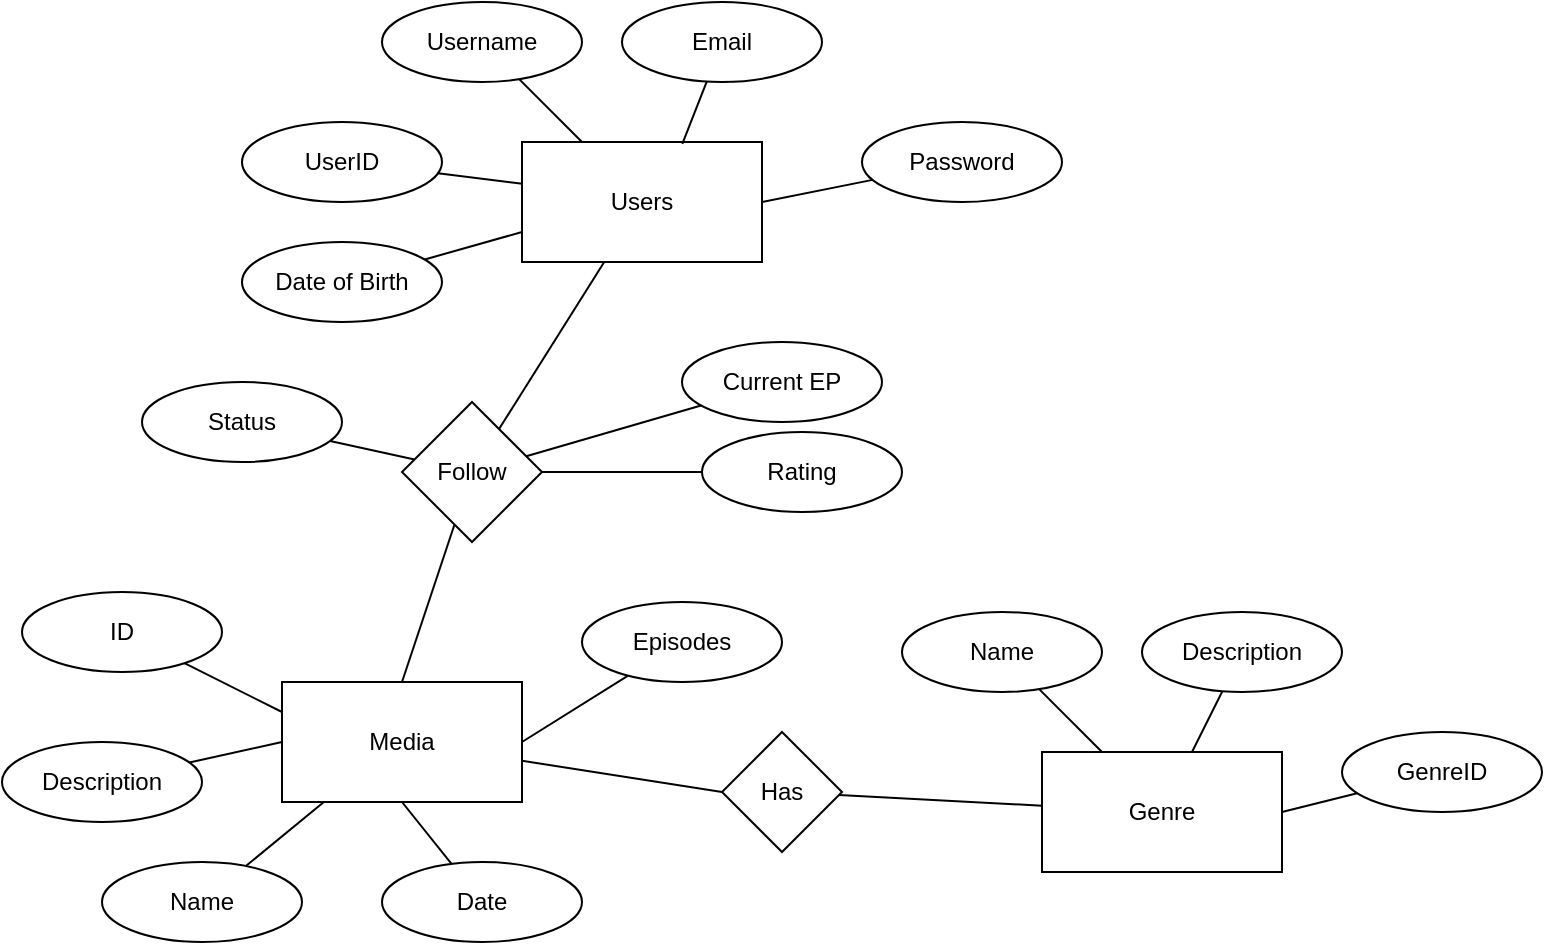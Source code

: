 <mxfile version="21.1.2" type="device">
  <diagram name="Page-1" id="8dew1xihkY2lVd3AX0zf">
    <mxGraphModel dx="1434" dy="858" grid="1" gridSize="10" guides="1" tooltips="1" connect="1" arrows="1" fold="1" page="1" pageScale="1" pageWidth="827" pageHeight="1169" math="0" shadow="0">
      <root>
        <mxCell id="0" />
        <mxCell id="1" parent="0" />
        <mxCell id="xMmdsGERJm4MfIX5CHhF-1" value="Users" style="rounded=0;whiteSpace=wrap;html=1;" parent="1" vertex="1">
          <mxGeometry x="300" y="340" width="120" height="60" as="geometry" />
        </mxCell>
        <mxCell id="f3BX9qjNCdy7rFjZDb9e-11" style="rounded=0;orthogonalLoop=1;jettySize=auto;html=1;endArrow=none;endFill=0;" parent="1" source="xMmdsGERJm4MfIX5CHhF-2" target="xMmdsGERJm4MfIX5CHhF-1" edge="1">
          <mxGeometry relative="1" as="geometry" />
        </mxCell>
        <mxCell id="xMmdsGERJm4MfIX5CHhF-2" value="Username" style="ellipse;whiteSpace=wrap;html=1;" parent="1" vertex="1">
          <mxGeometry x="230" y="270" width="100" height="40" as="geometry" />
        </mxCell>
        <mxCell id="f3BX9qjNCdy7rFjZDb9e-12" style="rounded=0;orthogonalLoop=1;jettySize=auto;html=1;endArrow=none;endFill=0;entryX=0.668;entryY=0.015;entryDx=0;entryDy=0;entryPerimeter=0;" parent="1" source="xMmdsGERJm4MfIX5CHhF-3" target="xMmdsGERJm4MfIX5CHhF-1" edge="1">
          <mxGeometry relative="1" as="geometry">
            <mxPoint x="360" y="340" as="targetPoint" />
          </mxGeometry>
        </mxCell>
        <mxCell id="xMmdsGERJm4MfIX5CHhF-3" value="Email" style="ellipse;whiteSpace=wrap;html=1;" parent="1" vertex="1">
          <mxGeometry x="350" y="270" width="100" height="40" as="geometry" />
        </mxCell>
        <mxCell id="f3BX9qjNCdy7rFjZDb9e-13" style="rounded=0;orthogonalLoop=1;jettySize=auto;html=1;entryX=1;entryY=0.5;entryDx=0;entryDy=0;endArrow=none;endFill=0;" parent="1" source="xMmdsGERJm4MfIX5CHhF-4" target="xMmdsGERJm4MfIX5CHhF-1" edge="1">
          <mxGeometry relative="1" as="geometry" />
        </mxCell>
        <mxCell id="xMmdsGERJm4MfIX5CHhF-4" value="Password" style="ellipse;whiteSpace=wrap;html=1;" parent="1" vertex="1">
          <mxGeometry x="470" y="330" width="100" height="40" as="geometry" />
        </mxCell>
        <mxCell id="f3BX9qjNCdy7rFjZDb9e-10" style="rounded=0;orthogonalLoop=1;jettySize=auto;html=1;endArrow=none;endFill=0;entryX=0.001;entryY=0.348;entryDx=0;entryDy=0;entryPerimeter=0;" parent="1" source="xMmdsGERJm4MfIX5CHhF-5" target="xMmdsGERJm4MfIX5CHhF-1" edge="1">
          <mxGeometry relative="1" as="geometry">
            <mxPoint x="300" y="370" as="targetPoint" />
          </mxGeometry>
        </mxCell>
        <mxCell id="xMmdsGERJm4MfIX5CHhF-5" value="UserID" style="ellipse;whiteSpace=wrap;html=1;" parent="1" vertex="1">
          <mxGeometry x="160" y="330" width="100" height="40" as="geometry" />
        </mxCell>
        <mxCell id="xMmdsGERJm4MfIX5CHhF-6" value="Genre" style="rounded=0;whiteSpace=wrap;html=1;" parent="1" vertex="1">
          <mxGeometry x="560" y="645" width="120" height="60" as="geometry" />
        </mxCell>
        <mxCell id="f3BX9qjNCdy7rFjZDb9e-3" style="rounded=0;orthogonalLoop=1;jettySize=auto;html=1;endArrow=none;endFill=0;" parent="1" source="xMmdsGERJm4MfIX5CHhF-7" target="xMmdsGERJm4MfIX5CHhF-6" edge="1">
          <mxGeometry relative="1" as="geometry" />
        </mxCell>
        <mxCell id="xMmdsGERJm4MfIX5CHhF-7" value="Name" style="ellipse;whiteSpace=wrap;html=1;" parent="1" vertex="1">
          <mxGeometry x="490" y="575" width="100" height="40" as="geometry" />
        </mxCell>
        <mxCell id="f3BX9qjNCdy7rFjZDb9e-4" style="rounded=0;orthogonalLoop=1;jettySize=auto;html=1;endArrow=none;endFill=0;" parent="1" source="xMmdsGERJm4MfIX5CHhF-8" target="xMmdsGERJm4MfIX5CHhF-6" edge="1">
          <mxGeometry relative="1" as="geometry" />
        </mxCell>
        <mxCell id="xMmdsGERJm4MfIX5CHhF-8" value="Description" style="ellipse;whiteSpace=wrap;html=1;" parent="1" vertex="1">
          <mxGeometry x="610" y="575" width="100" height="40" as="geometry" />
        </mxCell>
        <mxCell id="f3BX9qjNCdy7rFjZDb9e-5" style="rounded=0;orthogonalLoop=1;jettySize=auto;html=1;entryX=1;entryY=0.5;entryDx=0;entryDy=0;endArrow=none;endFill=0;" parent="1" source="xMmdsGERJm4MfIX5CHhF-10" target="xMmdsGERJm4MfIX5CHhF-6" edge="1">
          <mxGeometry relative="1" as="geometry" />
        </mxCell>
        <mxCell id="xMmdsGERJm4MfIX5CHhF-10" value="GenreID" style="ellipse;whiteSpace=wrap;html=1;" parent="1" vertex="1">
          <mxGeometry x="710" y="635" width="100" height="40" as="geometry" />
        </mxCell>
        <mxCell id="f3BX9qjNCdy7rFjZDb9e-1" style="rounded=0;orthogonalLoop=1;jettySize=auto;html=1;entryX=0;entryY=0.5;entryDx=0;entryDy=0;endArrow=none;endFill=0;" parent="1" source="Dei_PVz2hvV3VQmLc0NG-2" target="cJXrNNY2ofSVfpKgrYod-2" edge="1">
          <mxGeometry relative="1" as="geometry" />
        </mxCell>
        <mxCell id="Dei_PVz2hvV3VQmLc0NG-2" value="Media" style="rounded=0;whiteSpace=wrap;html=1;" parent="1" vertex="1">
          <mxGeometry x="180" y="610" width="120" height="60" as="geometry" />
        </mxCell>
        <mxCell id="f3BX9qjNCdy7rFjZDb9e-7" style="rounded=0;orthogonalLoop=1;jettySize=auto;html=1;endArrow=none;endFill=0;entryX=0.177;entryY=0.995;entryDx=0;entryDy=0;entryPerimeter=0;" parent="1" source="Dei_PVz2hvV3VQmLc0NG-3" target="Dei_PVz2hvV3VQmLc0NG-2" edge="1">
          <mxGeometry relative="1" as="geometry">
            <mxPoint x="200" y="700" as="targetPoint" />
          </mxGeometry>
        </mxCell>
        <mxCell id="Dei_PVz2hvV3VQmLc0NG-3" value="Name" style="ellipse;whiteSpace=wrap;html=1;" parent="1" vertex="1">
          <mxGeometry x="90" y="700" width="100" height="40" as="geometry" />
        </mxCell>
        <mxCell id="f3BX9qjNCdy7rFjZDb9e-8" style="rounded=0;orthogonalLoop=1;jettySize=auto;html=1;endArrow=none;endFill=0;" parent="1" source="Dei_PVz2hvV3VQmLc0NG-4" edge="1">
          <mxGeometry relative="1" as="geometry">
            <mxPoint x="180" y="640" as="targetPoint" />
          </mxGeometry>
        </mxCell>
        <mxCell id="Dei_PVz2hvV3VQmLc0NG-4" value="Description" style="ellipse;whiteSpace=wrap;html=1;" parent="1" vertex="1">
          <mxGeometry x="40" y="640" width="100" height="40" as="geometry" />
        </mxCell>
        <mxCell id="f3BX9qjNCdy7rFjZDb9e-6" style="rounded=0;orthogonalLoop=1;jettySize=auto;html=1;entryX=0.5;entryY=1;entryDx=0;entryDy=0;endArrow=none;endFill=0;" parent="1" source="Dei_PVz2hvV3VQmLc0NG-5" target="Dei_PVz2hvV3VQmLc0NG-2" edge="1">
          <mxGeometry relative="1" as="geometry" />
        </mxCell>
        <mxCell id="Dei_PVz2hvV3VQmLc0NG-5" value="Date" style="ellipse;whiteSpace=wrap;html=1;" parent="1" vertex="1">
          <mxGeometry x="230" y="700" width="100" height="40" as="geometry" />
        </mxCell>
        <mxCell id="f3BX9qjNCdy7rFjZDb9e-9" style="rounded=0;orthogonalLoop=1;jettySize=auto;html=1;entryX=0;entryY=0.75;entryDx=0;entryDy=0;endArrow=none;endFill=0;" parent="1" source="Dei_PVz2hvV3VQmLc0NG-6" target="xMmdsGERJm4MfIX5CHhF-1" edge="1">
          <mxGeometry relative="1" as="geometry">
            <mxPoint x="290" y="390" as="targetPoint" />
          </mxGeometry>
        </mxCell>
        <mxCell id="Dei_PVz2hvV3VQmLc0NG-6" value="Date of Birth" style="ellipse;whiteSpace=wrap;html=1;" parent="1" vertex="1">
          <mxGeometry x="160" y="390" width="100" height="40" as="geometry" />
        </mxCell>
        <mxCell id="f3BX9qjNCdy7rFjZDb9e-2" style="rounded=0;orthogonalLoop=1;jettySize=auto;html=1;endArrow=none;endFill=0;" parent="1" source="cJXrNNY2ofSVfpKgrYod-2" target="xMmdsGERJm4MfIX5CHhF-6" edge="1">
          <mxGeometry relative="1" as="geometry" />
        </mxCell>
        <mxCell id="cJXrNNY2ofSVfpKgrYod-2" value="Has" style="rhombus;whiteSpace=wrap;html=1;" parent="1" vertex="1">
          <mxGeometry x="400" y="635" width="60" height="60" as="geometry" />
        </mxCell>
        <mxCell id="SQ_VvtcOMl12I8CJAPMB-3" style="rounded=0;orthogonalLoop=1;jettySize=auto;html=1;endArrow=none;endFill=0;" edge="1" parent="1" source="SQ_VvtcOMl12I8CJAPMB-2" target="xMmdsGERJm4MfIX5CHhF-1">
          <mxGeometry relative="1" as="geometry" />
        </mxCell>
        <mxCell id="SQ_VvtcOMl12I8CJAPMB-4" style="rounded=0;orthogonalLoop=1;jettySize=auto;html=1;entryX=0.5;entryY=0;entryDx=0;entryDy=0;endArrow=none;endFill=0;" edge="1" parent="1" source="SQ_VvtcOMl12I8CJAPMB-2" target="Dei_PVz2hvV3VQmLc0NG-2">
          <mxGeometry relative="1" as="geometry" />
        </mxCell>
        <mxCell id="SQ_VvtcOMl12I8CJAPMB-2" value="Follow" style="rhombus;whiteSpace=wrap;html=1;" vertex="1" parent="1">
          <mxGeometry x="240" y="470" width="70" height="70" as="geometry" />
        </mxCell>
        <mxCell id="SQ_VvtcOMl12I8CJAPMB-6" style="rounded=0;orthogonalLoop=1;jettySize=auto;html=1;entryX=0;entryY=0.25;entryDx=0;entryDy=0;endArrow=none;endFill=0;" edge="1" parent="1" source="SQ_VvtcOMl12I8CJAPMB-5" target="Dei_PVz2hvV3VQmLc0NG-2">
          <mxGeometry relative="1" as="geometry" />
        </mxCell>
        <mxCell id="SQ_VvtcOMl12I8CJAPMB-5" value="ID" style="ellipse;whiteSpace=wrap;html=1;" vertex="1" parent="1">
          <mxGeometry x="50" y="565" width="100" height="40" as="geometry" />
        </mxCell>
        <mxCell id="SQ_VvtcOMl12I8CJAPMB-8" style="rounded=0;orthogonalLoop=1;jettySize=auto;html=1;entryX=1;entryY=0.5;entryDx=0;entryDy=0;endArrow=none;endFill=0;" edge="1" parent="1" source="SQ_VvtcOMl12I8CJAPMB-7" target="SQ_VvtcOMl12I8CJAPMB-2">
          <mxGeometry relative="1" as="geometry" />
        </mxCell>
        <mxCell id="SQ_VvtcOMl12I8CJAPMB-7" value="Rating" style="ellipse;whiteSpace=wrap;html=1;" vertex="1" parent="1">
          <mxGeometry x="390" y="485" width="100" height="40" as="geometry" />
        </mxCell>
        <mxCell id="SQ_VvtcOMl12I8CJAPMB-10" style="rounded=0;orthogonalLoop=1;jettySize=auto;html=1;endArrow=none;endFill=0;" edge="1" parent="1" source="SQ_VvtcOMl12I8CJAPMB-9" target="SQ_VvtcOMl12I8CJAPMB-2">
          <mxGeometry relative="1" as="geometry" />
        </mxCell>
        <mxCell id="SQ_VvtcOMl12I8CJAPMB-9" value="Current EP" style="ellipse;whiteSpace=wrap;html=1;" vertex="1" parent="1">
          <mxGeometry x="380" y="440" width="100" height="40" as="geometry" />
        </mxCell>
        <mxCell id="SQ_VvtcOMl12I8CJAPMB-12" style="rounded=0;orthogonalLoop=1;jettySize=auto;html=1;entryX=1;entryY=0.5;entryDx=0;entryDy=0;endArrow=none;endFill=0;" edge="1" parent="1" source="SQ_VvtcOMl12I8CJAPMB-11" target="Dei_PVz2hvV3VQmLc0NG-2">
          <mxGeometry relative="1" as="geometry" />
        </mxCell>
        <mxCell id="SQ_VvtcOMl12I8CJAPMB-11" value="Episodes" style="ellipse;whiteSpace=wrap;html=1;" vertex="1" parent="1">
          <mxGeometry x="330" y="570" width="100" height="40" as="geometry" />
        </mxCell>
        <mxCell id="SQ_VvtcOMl12I8CJAPMB-14" style="rounded=0;orthogonalLoop=1;jettySize=auto;html=1;endArrow=none;endFill=0;" edge="1" parent="1" source="SQ_VvtcOMl12I8CJAPMB-13" target="SQ_VvtcOMl12I8CJAPMB-2">
          <mxGeometry relative="1" as="geometry" />
        </mxCell>
        <mxCell id="SQ_VvtcOMl12I8CJAPMB-13" value="Status" style="ellipse;whiteSpace=wrap;html=1;" vertex="1" parent="1">
          <mxGeometry x="110" y="460" width="100" height="40" as="geometry" />
        </mxCell>
      </root>
    </mxGraphModel>
  </diagram>
</mxfile>
